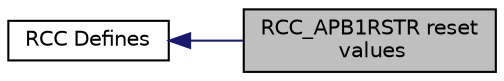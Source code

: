 digraph "RCC_APB1RSTR reset values"
{
  edge [fontname="Helvetica",fontsize="10",labelfontname="Helvetica",labelfontsize="10"];
  node [fontname="Helvetica",fontsize="10",shape=record];
  rankdir=LR;
  Node0 [label="RCC_APB1RSTR reset\l values",height=0.2,width=0.4,color="black", fillcolor="grey75", style="filled" fontcolor="black"];
  Node1 [label="RCC Defines",height=0.2,width=0.4,color="black", fillcolor="white", style="filled",URL="$group__STM32F1xx__rcc__defines.html",tooltip="libopencm3 STM32F1xx Reset and Clock Control"];
  Node1->Node0 [shape=plaintext, color="midnightblue", dir="back", style="solid"];
}
